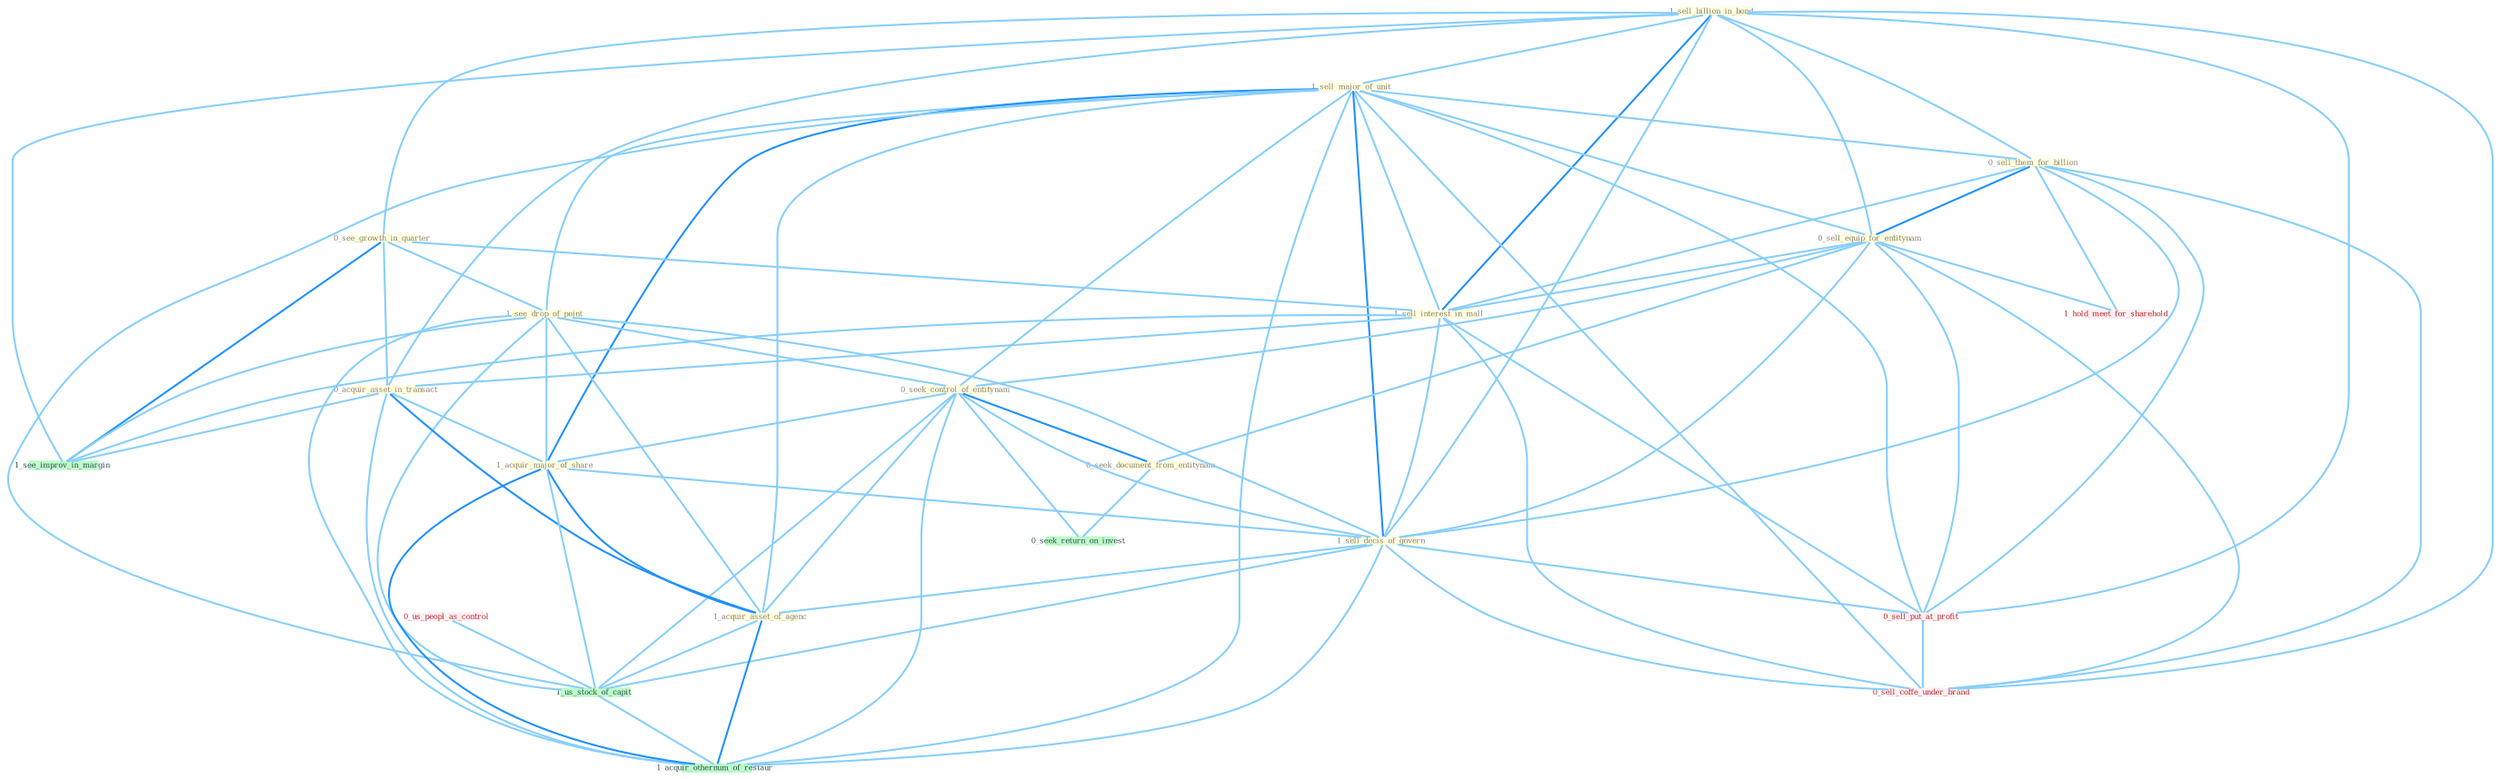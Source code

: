 Graph G{ 
    node
    [shape=polygon,style=filled,width=.5,height=.06,color="#BDFCC9",fixedsize=true,fontsize=4,
    fontcolor="#2f4f4f"];
    {node
    [color="#ffffe0", fontcolor="#8b7d6b"] "1_sell_billion_in_bond " "1_sell_major_of_unit " "0_see_growth_in_quarter " "0_sell_them_for_billion " "0_sell_equip_for_entitynam " "1_see_drop_of_point " "1_sell_interest_in_mall " "0_seek_control_of_entitynam " "0_acquir_asset_in_transact " "1_acquir_major_of_share " "1_sell_decis_of_govern " "1_acquir_asset_of_agenc " "0_seek_document_from_entitynam "}
{node [color="#fff0f5", fontcolor="#b22222"] "0_us_peopl_as_control " "0_sell_put_at_profit " "0_sell_coffe_under_brand " "1_hold_meet_for_sharehold "}
edge [color="#B0E2FF"];

	"1_sell_billion_in_bond " -- "1_sell_major_of_unit " [w="1", color="#87cefa" ];
	"1_sell_billion_in_bond " -- "0_see_growth_in_quarter " [w="1", color="#87cefa" ];
	"1_sell_billion_in_bond " -- "0_sell_them_for_billion " [w="1", color="#87cefa" ];
	"1_sell_billion_in_bond " -- "0_sell_equip_for_entitynam " [w="1", color="#87cefa" ];
	"1_sell_billion_in_bond " -- "1_sell_interest_in_mall " [w="2", color="#1e90ff" , len=0.8];
	"1_sell_billion_in_bond " -- "0_acquir_asset_in_transact " [w="1", color="#87cefa" ];
	"1_sell_billion_in_bond " -- "1_sell_decis_of_govern " [w="1", color="#87cefa" ];
	"1_sell_billion_in_bond " -- "0_sell_put_at_profit " [w="1", color="#87cefa" ];
	"1_sell_billion_in_bond " -- "1_see_improv_in_margin " [w="1", color="#87cefa" ];
	"1_sell_billion_in_bond " -- "0_sell_coffe_under_brand " [w="1", color="#87cefa" ];
	"1_sell_major_of_unit " -- "0_sell_them_for_billion " [w="1", color="#87cefa" ];
	"1_sell_major_of_unit " -- "0_sell_equip_for_entitynam " [w="1", color="#87cefa" ];
	"1_sell_major_of_unit " -- "1_see_drop_of_point " [w="1", color="#87cefa" ];
	"1_sell_major_of_unit " -- "1_sell_interest_in_mall " [w="1", color="#87cefa" ];
	"1_sell_major_of_unit " -- "0_seek_control_of_entitynam " [w="1", color="#87cefa" ];
	"1_sell_major_of_unit " -- "1_acquir_major_of_share " [w="2", color="#1e90ff" , len=0.8];
	"1_sell_major_of_unit " -- "1_sell_decis_of_govern " [w="2", color="#1e90ff" , len=0.8];
	"1_sell_major_of_unit " -- "1_acquir_asset_of_agenc " [w="1", color="#87cefa" ];
	"1_sell_major_of_unit " -- "0_sell_put_at_profit " [w="1", color="#87cefa" ];
	"1_sell_major_of_unit " -- "1_us_stock_of_capit " [w="1", color="#87cefa" ];
	"1_sell_major_of_unit " -- "0_sell_coffe_under_brand " [w="1", color="#87cefa" ];
	"1_sell_major_of_unit " -- "1_acquir_othernum_of_restaur " [w="1", color="#87cefa" ];
	"0_see_growth_in_quarter " -- "1_see_drop_of_point " [w="1", color="#87cefa" ];
	"0_see_growth_in_quarter " -- "1_sell_interest_in_mall " [w="1", color="#87cefa" ];
	"0_see_growth_in_quarter " -- "0_acquir_asset_in_transact " [w="1", color="#87cefa" ];
	"0_see_growth_in_quarter " -- "1_see_improv_in_margin " [w="2", color="#1e90ff" , len=0.8];
	"0_sell_them_for_billion " -- "0_sell_equip_for_entitynam " [w="2", color="#1e90ff" , len=0.8];
	"0_sell_them_for_billion " -- "1_sell_interest_in_mall " [w="1", color="#87cefa" ];
	"0_sell_them_for_billion " -- "1_sell_decis_of_govern " [w="1", color="#87cefa" ];
	"0_sell_them_for_billion " -- "0_sell_put_at_profit " [w="1", color="#87cefa" ];
	"0_sell_them_for_billion " -- "0_sell_coffe_under_brand " [w="1", color="#87cefa" ];
	"0_sell_them_for_billion " -- "1_hold_meet_for_sharehold " [w="1", color="#87cefa" ];
	"0_sell_equip_for_entitynam " -- "1_sell_interest_in_mall " [w="1", color="#87cefa" ];
	"0_sell_equip_for_entitynam " -- "0_seek_control_of_entitynam " [w="1", color="#87cefa" ];
	"0_sell_equip_for_entitynam " -- "1_sell_decis_of_govern " [w="1", color="#87cefa" ];
	"0_sell_equip_for_entitynam " -- "0_seek_document_from_entitynam " [w="1", color="#87cefa" ];
	"0_sell_equip_for_entitynam " -- "0_sell_put_at_profit " [w="1", color="#87cefa" ];
	"0_sell_equip_for_entitynam " -- "0_sell_coffe_under_brand " [w="1", color="#87cefa" ];
	"0_sell_equip_for_entitynam " -- "1_hold_meet_for_sharehold " [w="1", color="#87cefa" ];
	"1_see_drop_of_point " -- "0_seek_control_of_entitynam " [w="1", color="#87cefa" ];
	"1_see_drop_of_point " -- "1_acquir_major_of_share " [w="1", color="#87cefa" ];
	"1_see_drop_of_point " -- "1_sell_decis_of_govern " [w="1", color="#87cefa" ];
	"1_see_drop_of_point " -- "1_acquir_asset_of_agenc " [w="1", color="#87cefa" ];
	"1_see_drop_of_point " -- "1_us_stock_of_capit " [w="1", color="#87cefa" ];
	"1_see_drop_of_point " -- "1_see_improv_in_margin " [w="1", color="#87cefa" ];
	"1_see_drop_of_point " -- "1_acquir_othernum_of_restaur " [w="1", color="#87cefa" ];
	"1_sell_interest_in_mall " -- "0_acquir_asset_in_transact " [w="1", color="#87cefa" ];
	"1_sell_interest_in_mall " -- "1_sell_decis_of_govern " [w="1", color="#87cefa" ];
	"1_sell_interest_in_mall " -- "0_sell_put_at_profit " [w="1", color="#87cefa" ];
	"1_sell_interest_in_mall " -- "1_see_improv_in_margin " [w="1", color="#87cefa" ];
	"1_sell_interest_in_mall " -- "0_sell_coffe_under_brand " [w="1", color="#87cefa" ];
	"0_seek_control_of_entitynam " -- "1_acquir_major_of_share " [w="1", color="#87cefa" ];
	"0_seek_control_of_entitynam " -- "1_sell_decis_of_govern " [w="1", color="#87cefa" ];
	"0_seek_control_of_entitynam " -- "1_acquir_asset_of_agenc " [w="1", color="#87cefa" ];
	"0_seek_control_of_entitynam " -- "0_seek_document_from_entitynam " [w="2", color="#1e90ff" , len=0.8];
	"0_seek_control_of_entitynam " -- "0_seek_return_on_invest " [w="1", color="#87cefa" ];
	"0_seek_control_of_entitynam " -- "1_us_stock_of_capit " [w="1", color="#87cefa" ];
	"0_seek_control_of_entitynam " -- "1_acquir_othernum_of_restaur " [w="1", color="#87cefa" ];
	"0_acquir_asset_in_transact " -- "1_acquir_major_of_share " [w="1", color="#87cefa" ];
	"0_acquir_asset_in_transact " -- "1_acquir_asset_of_agenc " [w="2", color="#1e90ff" , len=0.8];
	"0_acquir_asset_in_transact " -- "1_see_improv_in_margin " [w="1", color="#87cefa" ];
	"0_acquir_asset_in_transact " -- "1_acquir_othernum_of_restaur " [w="1", color="#87cefa" ];
	"1_acquir_major_of_share " -- "1_sell_decis_of_govern " [w="1", color="#87cefa" ];
	"1_acquir_major_of_share " -- "1_acquir_asset_of_agenc " [w="2", color="#1e90ff" , len=0.8];
	"1_acquir_major_of_share " -- "1_us_stock_of_capit " [w="1", color="#87cefa" ];
	"1_acquir_major_of_share " -- "1_acquir_othernum_of_restaur " [w="2", color="#1e90ff" , len=0.8];
	"1_sell_decis_of_govern " -- "1_acquir_asset_of_agenc " [w="1", color="#87cefa" ];
	"1_sell_decis_of_govern " -- "0_sell_put_at_profit " [w="1", color="#87cefa" ];
	"1_sell_decis_of_govern " -- "1_us_stock_of_capit " [w="1", color="#87cefa" ];
	"1_sell_decis_of_govern " -- "0_sell_coffe_under_brand " [w="1", color="#87cefa" ];
	"1_sell_decis_of_govern " -- "1_acquir_othernum_of_restaur " [w="1", color="#87cefa" ];
	"1_acquir_asset_of_agenc " -- "1_us_stock_of_capit " [w="1", color="#87cefa" ];
	"1_acquir_asset_of_agenc " -- "1_acquir_othernum_of_restaur " [w="2", color="#1e90ff" , len=0.8];
	"0_seek_document_from_entitynam " -- "0_seek_return_on_invest " [w="1", color="#87cefa" ];
	"0_us_peopl_as_control " -- "1_us_stock_of_capit " [w="1", color="#87cefa" ];
	"0_sell_put_at_profit " -- "0_sell_coffe_under_brand " [w="1", color="#87cefa" ];
	"1_us_stock_of_capit " -- "1_acquir_othernum_of_restaur " [w="1", color="#87cefa" ];
}